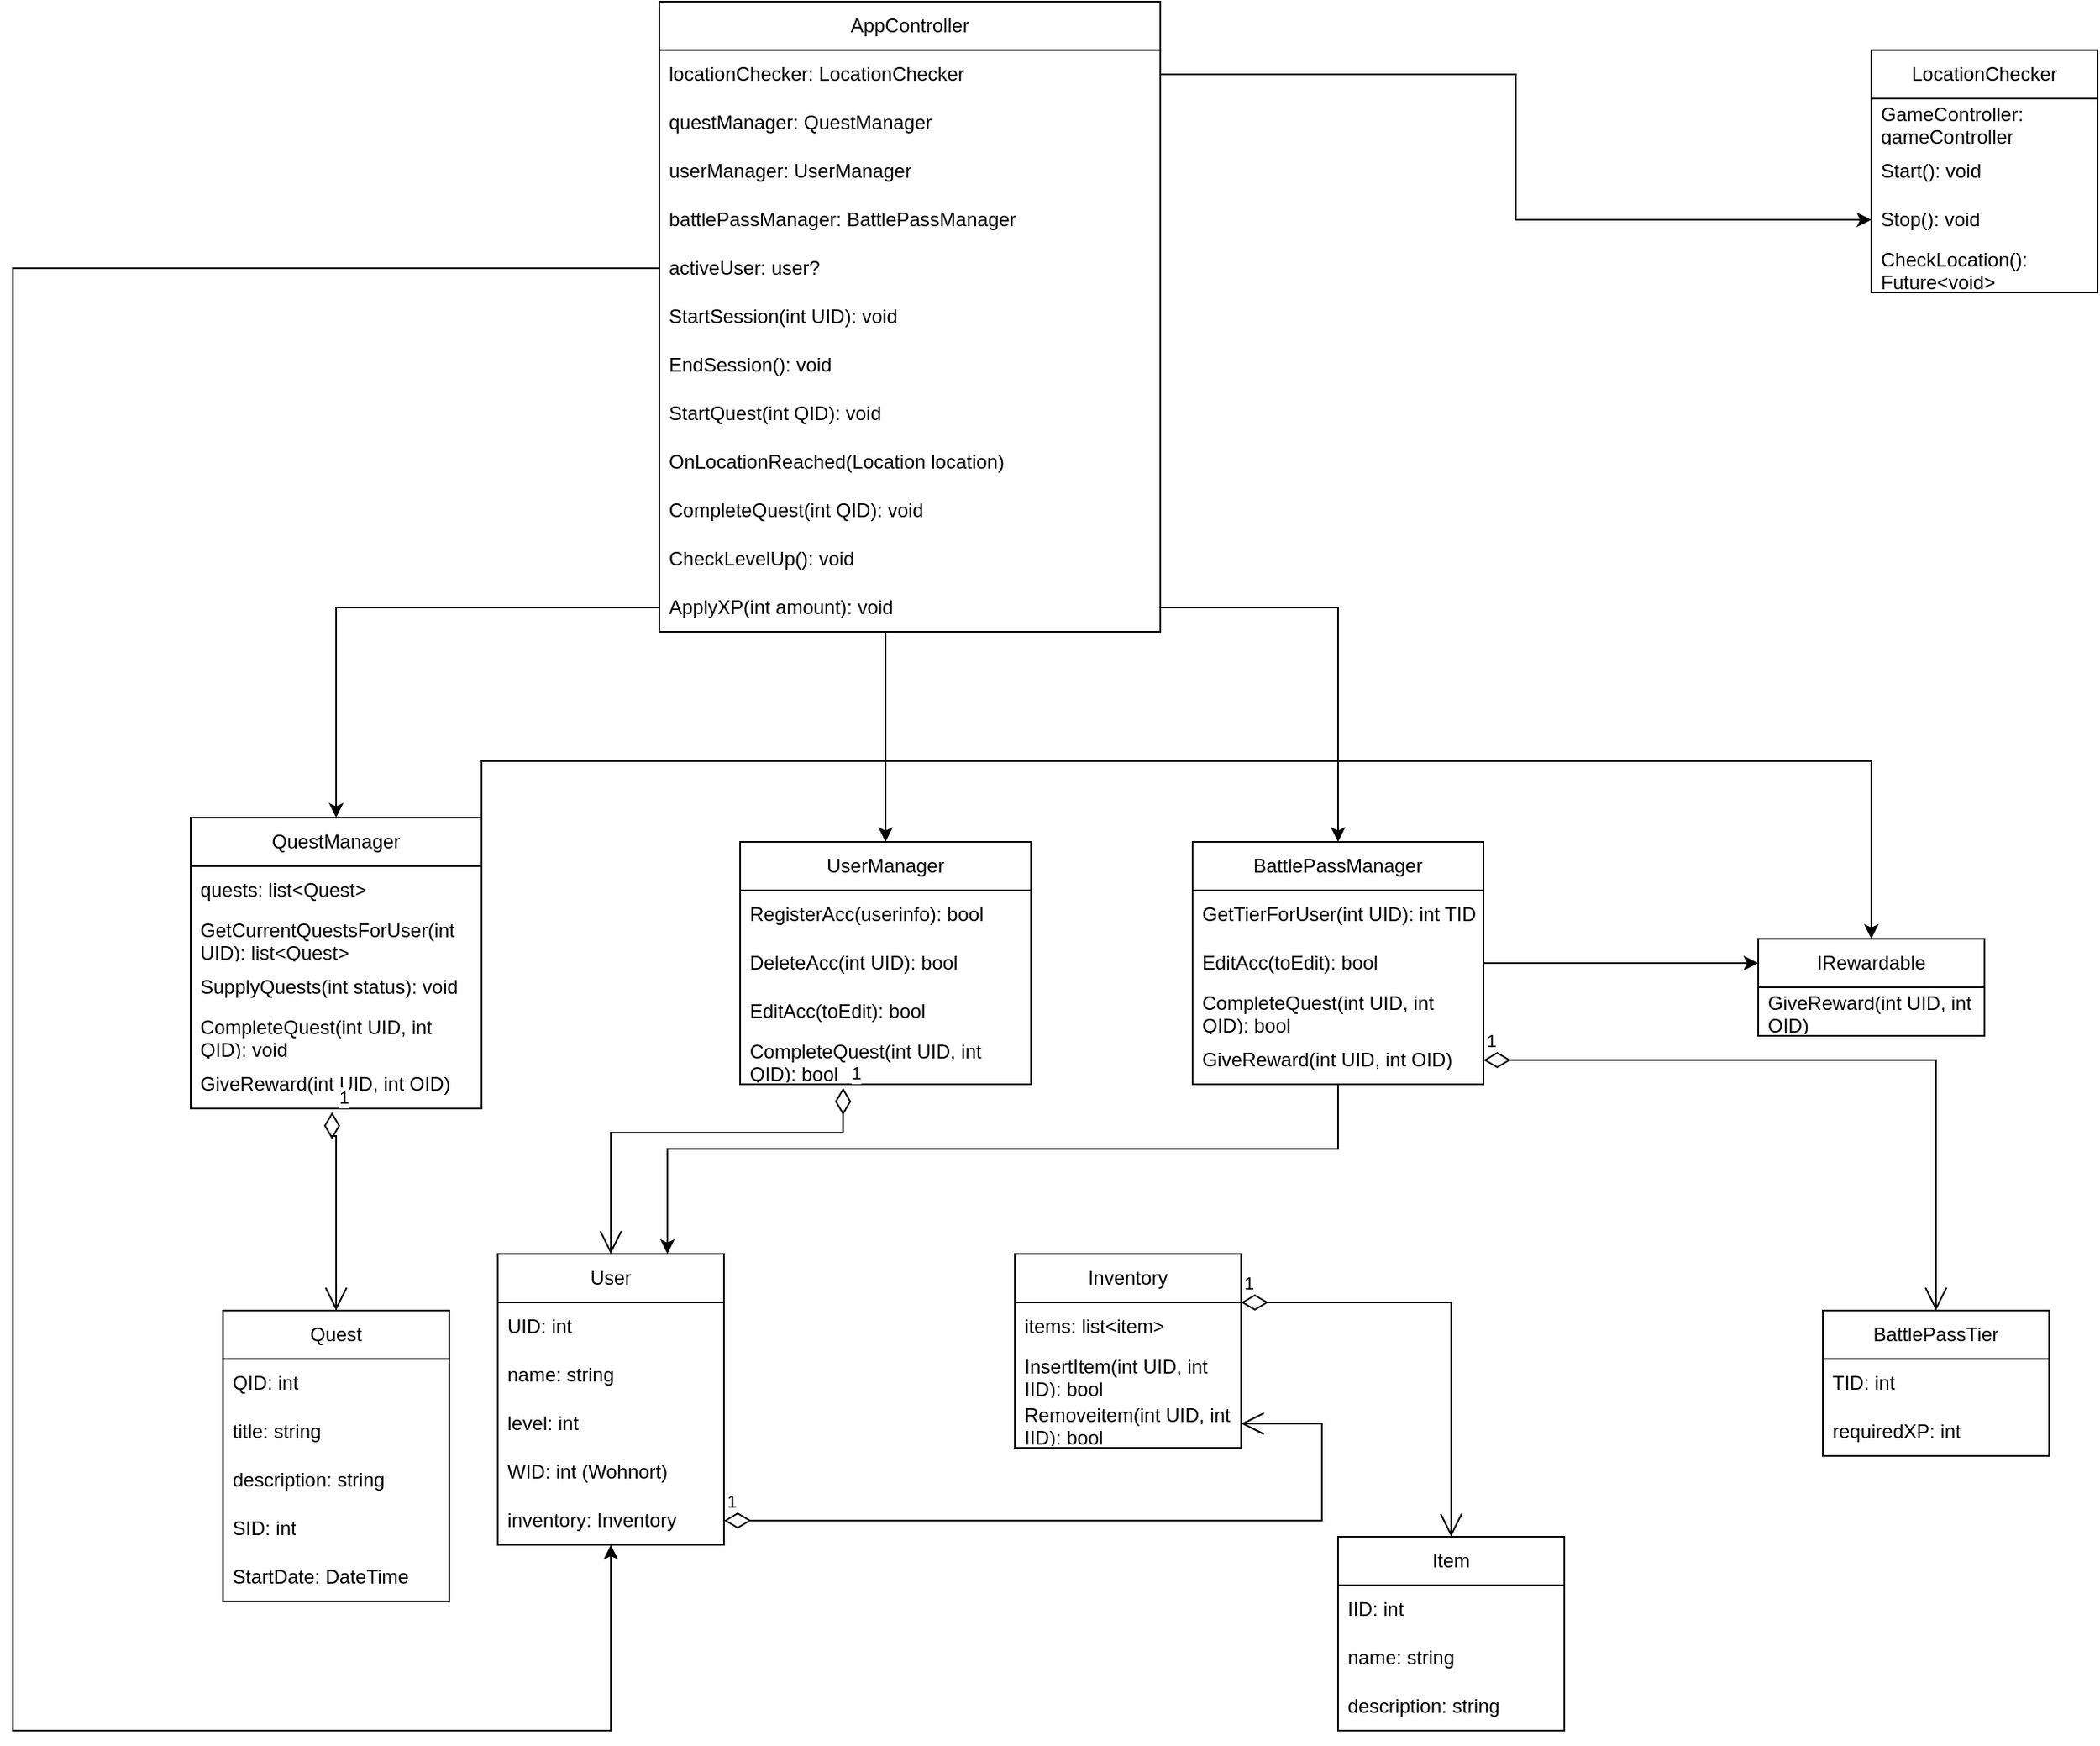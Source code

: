 <mxfile version="26.2.14">
  <diagram id="C5RBs43oDa-KdzZeNtuy" name="Page-1">
    <mxGraphModel dx="3029" dy="2420" grid="1" gridSize="10" guides="1" tooltips="1" connect="1" arrows="1" fold="1" page="1" pageScale="1" pageWidth="827" pageHeight="1169" math="0" shadow="0">
      <root>
        <mxCell id="WIyWlLk6GJQsqaUBKTNV-0" />
        <mxCell id="WIyWlLk6GJQsqaUBKTNV-1" parent="WIyWlLk6GJQsqaUBKTNV-0" />
        <mxCell id="ZzZtslOyhB7KWZk2UaQJ-0" value="Quest" style="swimlane;fontStyle=0;childLayout=stackLayout;horizontal=1;startSize=30;horizontalStack=0;resizeParent=1;resizeParentMax=0;resizeLast=0;collapsible=1;marginBottom=0;whiteSpace=wrap;html=1;" vertex="1" parent="WIyWlLk6GJQsqaUBKTNV-1">
          <mxGeometry x="20" y="620" width="140" height="180" as="geometry" />
        </mxCell>
        <mxCell id="ZzZtslOyhB7KWZk2UaQJ-1" value="QID: int" style="text;strokeColor=none;fillColor=none;align=left;verticalAlign=middle;spacingLeft=4;spacingRight=4;overflow=hidden;points=[[0,0.5],[1,0.5]];portConstraint=eastwest;rotatable=0;whiteSpace=wrap;html=1;" vertex="1" parent="ZzZtslOyhB7KWZk2UaQJ-0">
          <mxGeometry y="30" width="140" height="30" as="geometry" />
        </mxCell>
        <mxCell id="ZzZtslOyhB7KWZk2UaQJ-2" value="title: string" style="text;strokeColor=none;fillColor=none;align=left;verticalAlign=middle;spacingLeft=4;spacingRight=4;overflow=hidden;points=[[0,0.5],[1,0.5]];portConstraint=eastwest;rotatable=0;whiteSpace=wrap;html=1;" vertex="1" parent="ZzZtslOyhB7KWZk2UaQJ-0">
          <mxGeometry y="60" width="140" height="30" as="geometry" />
        </mxCell>
        <mxCell id="ZzZtslOyhB7KWZk2UaQJ-3" value="description: string" style="text;strokeColor=none;fillColor=none;align=left;verticalAlign=middle;spacingLeft=4;spacingRight=4;overflow=hidden;points=[[0,0.5],[1,0.5]];portConstraint=eastwest;rotatable=0;whiteSpace=wrap;html=1;" vertex="1" parent="ZzZtslOyhB7KWZk2UaQJ-0">
          <mxGeometry y="90" width="140" height="30" as="geometry" />
        </mxCell>
        <mxCell id="ZzZtslOyhB7KWZk2UaQJ-9" value="SID: int" style="text;strokeColor=none;fillColor=none;align=left;verticalAlign=middle;spacingLeft=4;spacingRight=4;overflow=hidden;points=[[0,0.5],[1,0.5]];portConstraint=eastwest;rotatable=0;whiteSpace=wrap;html=1;" vertex="1" parent="ZzZtslOyhB7KWZk2UaQJ-0">
          <mxGeometry y="120" width="140" height="30" as="geometry" />
        </mxCell>
        <mxCell id="ZzZtslOyhB7KWZk2UaQJ-22" value="StartDate: DateTime" style="text;strokeColor=none;fillColor=none;align=left;verticalAlign=middle;spacingLeft=4;spacingRight=4;overflow=hidden;points=[[0,0.5],[1,0.5]];portConstraint=eastwest;rotatable=0;whiteSpace=wrap;html=1;" vertex="1" parent="ZzZtslOyhB7KWZk2UaQJ-0">
          <mxGeometry y="150" width="140" height="30" as="geometry" />
        </mxCell>
        <mxCell id="ZzZtslOyhB7KWZk2UaQJ-103" style="edgeStyle=orthogonalEdgeStyle;rounded=0;orthogonalLoop=1;jettySize=auto;html=1;exitX=1;exitY=0.5;exitDx=0;exitDy=0;entryX=0.5;entryY=0;entryDx=0;entryDy=0;" edge="1" parent="WIyWlLk6GJQsqaUBKTNV-1" source="ZzZtslOyhB7KWZk2UaQJ-4" target="ZzZtslOyhB7KWZk2UaQJ-47">
          <mxGeometry relative="1" as="geometry">
            <mxPoint x="970" y="405.571" as="targetPoint" />
            <Array as="points">
              <mxPoint x="180" y="280" />
              <mxPoint x="1040" y="280" />
            </Array>
          </mxGeometry>
        </mxCell>
        <mxCell id="ZzZtslOyhB7KWZk2UaQJ-4" value="QuestManager" style="swimlane;fontStyle=0;childLayout=stackLayout;horizontal=1;startSize=30;horizontalStack=0;resizeParent=1;resizeParentMax=0;resizeLast=0;collapsible=1;marginBottom=0;whiteSpace=wrap;html=1;" vertex="1" parent="WIyWlLk6GJQsqaUBKTNV-1">
          <mxGeometry y="315" width="180" height="180" as="geometry" />
        </mxCell>
        <mxCell id="ZzZtslOyhB7KWZk2UaQJ-5" value="quests: list&amp;lt;Quest&amp;gt;" style="text;strokeColor=none;fillColor=none;align=left;verticalAlign=middle;spacingLeft=4;spacingRight=4;overflow=hidden;points=[[0,0.5],[1,0.5]];portConstraint=eastwest;rotatable=0;whiteSpace=wrap;html=1;" vertex="1" parent="ZzZtslOyhB7KWZk2UaQJ-4">
          <mxGeometry y="30" width="180" height="30" as="geometry" />
        </mxCell>
        <mxCell id="ZzZtslOyhB7KWZk2UaQJ-6" value="GetCurrentQuestsForUser(int UID): list&amp;lt;Quest&amp;gt;" style="text;strokeColor=none;fillColor=none;align=left;verticalAlign=middle;spacingLeft=4;spacingRight=4;overflow=hidden;points=[[0,0.5],[1,0.5]];portConstraint=eastwest;rotatable=0;whiteSpace=wrap;html=1;" vertex="1" parent="ZzZtslOyhB7KWZk2UaQJ-4">
          <mxGeometry y="60" width="180" height="30" as="geometry" />
        </mxCell>
        <mxCell id="ZzZtslOyhB7KWZk2UaQJ-23" value="SupplyQuests(int status): void" style="text;strokeColor=none;fillColor=none;align=left;verticalAlign=middle;spacingLeft=4;spacingRight=4;overflow=hidden;points=[[0,0.5],[1,0.5]];portConstraint=eastwest;rotatable=0;whiteSpace=wrap;html=1;" vertex="1" parent="ZzZtslOyhB7KWZk2UaQJ-4">
          <mxGeometry y="90" width="180" height="30" as="geometry" />
        </mxCell>
        <mxCell id="ZzZtslOyhB7KWZk2UaQJ-24" value="CompleteQuest(int UID, int QID): void" style="text;strokeColor=none;fillColor=none;align=left;verticalAlign=middle;spacingLeft=4;spacingRight=4;overflow=hidden;points=[[0,0.5],[1,0.5]];portConstraint=eastwest;rotatable=0;whiteSpace=wrap;html=1;" vertex="1" parent="ZzZtslOyhB7KWZk2UaQJ-4">
          <mxGeometry y="120" width="180" height="30" as="geometry" />
        </mxCell>
        <mxCell id="ZzZtslOyhB7KWZk2UaQJ-66" value="GiveReward(int UID, int OID)" style="text;strokeColor=none;fillColor=none;align=left;verticalAlign=middle;spacingLeft=4;spacingRight=4;overflow=hidden;points=[[0,0.5],[1,0.5]];portConstraint=eastwest;rotatable=0;whiteSpace=wrap;html=1;" vertex="1" parent="ZzZtslOyhB7KWZk2UaQJ-4">
          <mxGeometry y="150" width="180" height="30" as="geometry" />
        </mxCell>
        <mxCell id="ZzZtslOyhB7KWZk2UaQJ-25" value="User" style="swimlane;fontStyle=0;childLayout=stackLayout;horizontal=1;startSize=30;horizontalStack=0;resizeParent=1;resizeParentMax=0;resizeLast=0;collapsible=1;marginBottom=0;whiteSpace=wrap;html=1;" vertex="1" parent="WIyWlLk6GJQsqaUBKTNV-1">
          <mxGeometry x="190" y="585" width="140" height="180" as="geometry" />
        </mxCell>
        <mxCell id="ZzZtslOyhB7KWZk2UaQJ-26" value="UID: int" style="text;strokeColor=none;fillColor=none;align=left;verticalAlign=middle;spacingLeft=4;spacingRight=4;overflow=hidden;points=[[0,0.5],[1,0.5]];portConstraint=eastwest;rotatable=0;whiteSpace=wrap;html=1;" vertex="1" parent="ZzZtslOyhB7KWZk2UaQJ-25">
          <mxGeometry y="30" width="140" height="30" as="geometry" />
        </mxCell>
        <mxCell id="ZzZtslOyhB7KWZk2UaQJ-27" value="name: string" style="text;strokeColor=none;fillColor=none;align=left;verticalAlign=middle;spacingLeft=4;spacingRight=4;overflow=hidden;points=[[0,0.5],[1,0.5]];portConstraint=eastwest;rotatable=0;whiteSpace=wrap;html=1;" vertex="1" parent="ZzZtslOyhB7KWZk2UaQJ-25">
          <mxGeometry y="60" width="140" height="30" as="geometry" />
        </mxCell>
        <mxCell id="ZzZtslOyhB7KWZk2UaQJ-28" value="level: int" style="text;strokeColor=none;fillColor=none;align=left;verticalAlign=middle;spacingLeft=4;spacingRight=4;overflow=hidden;points=[[0,0.5],[1,0.5]];portConstraint=eastwest;rotatable=0;whiteSpace=wrap;html=1;" vertex="1" parent="ZzZtslOyhB7KWZk2UaQJ-25">
          <mxGeometry y="90" width="140" height="30" as="geometry" />
        </mxCell>
        <mxCell id="ZzZtslOyhB7KWZk2UaQJ-29" value="WID: int (Wohnort)" style="text;strokeColor=none;fillColor=none;align=left;verticalAlign=middle;spacingLeft=4;spacingRight=4;overflow=hidden;points=[[0,0.5],[1,0.5]];portConstraint=eastwest;rotatable=0;whiteSpace=wrap;html=1;" vertex="1" parent="ZzZtslOyhB7KWZk2UaQJ-25">
          <mxGeometry y="120" width="140" height="30" as="geometry" />
        </mxCell>
        <mxCell id="ZzZtslOyhB7KWZk2UaQJ-30" value="inventory: Inventory" style="text;strokeColor=none;fillColor=none;align=left;verticalAlign=middle;spacingLeft=4;spacingRight=4;overflow=hidden;points=[[0,0.5],[1,0.5]];portConstraint=eastwest;rotatable=0;whiteSpace=wrap;html=1;" vertex="1" parent="ZzZtslOyhB7KWZk2UaQJ-25">
          <mxGeometry y="150" width="140" height="30" as="geometry" />
        </mxCell>
        <mxCell id="ZzZtslOyhB7KWZk2UaQJ-32" value="Item" style="swimlane;fontStyle=0;childLayout=stackLayout;horizontal=1;startSize=30;horizontalStack=0;resizeParent=1;resizeParentMax=0;resizeLast=0;collapsible=1;marginBottom=0;whiteSpace=wrap;html=1;" vertex="1" parent="WIyWlLk6GJQsqaUBKTNV-1">
          <mxGeometry x="710" y="760" width="140" height="120" as="geometry" />
        </mxCell>
        <mxCell id="ZzZtslOyhB7KWZk2UaQJ-33" value="IID: int" style="text;strokeColor=none;fillColor=none;align=left;verticalAlign=middle;spacingLeft=4;spacingRight=4;overflow=hidden;points=[[0,0.5],[1,0.5]];portConstraint=eastwest;rotatable=0;whiteSpace=wrap;html=1;" vertex="1" parent="ZzZtslOyhB7KWZk2UaQJ-32">
          <mxGeometry y="30" width="140" height="30" as="geometry" />
        </mxCell>
        <mxCell id="ZzZtslOyhB7KWZk2UaQJ-34" value="name: string" style="text;strokeColor=none;fillColor=none;align=left;verticalAlign=middle;spacingLeft=4;spacingRight=4;overflow=hidden;points=[[0,0.5],[1,0.5]];portConstraint=eastwest;rotatable=0;whiteSpace=wrap;html=1;" vertex="1" parent="ZzZtslOyhB7KWZk2UaQJ-32">
          <mxGeometry y="60" width="140" height="30" as="geometry" />
        </mxCell>
        <mxCell id="ZzZtslOyhB7KWZk2UaQJ-35" value="description: string" style="text;strokeColor=none;fillColor=none;align=left;verticalAlign=middle;spacingLeft=4;spacingRight=4;overflow=hidden;points=[[0,0.5],[1,0.5]];portConstraint=eastwest;rotatable=0;whiteSpace=wrap;html=1;" vertex="1" parent="ZzZtslOyhB7KWZk2UaQJ-32">
          <mxGeometry y="90" width="140" height="30" as="geometry" />
        </mxCell>
        <mxCell id="ZzZtslOyhB7KWZk2UaQJ-38" value="Inventory" style="swimlane;fontStyle=0;childLayout=stackLayout;horizontal=1;startSize=30;horizontalStack=0;resizeParent=1;resizeParentMax=0;resizeLast=0;collapsible=1;marginBottom=0;whiteSpace=wrap;html=1;" vertex="1" parent="WIyWlLk6GJQsqaUBKTNV-1">
          <mxGeometry x="510" y="585" width="140" height="120" as="geometry" />
        </mxCell>
        <mxCell id="ZzZtslOyhB7KWZk2UaQJ-39" value="items: list&amp;lt;item&amp;gt;" style="text;strokeColor=none;fillColor=none;align=left;verticalAlign=middle;spacingLeft=4;spacingRight=4;overflow=hidden;points=[[0,0.5],[1,0.5]];portConstraint=eastwest;rotatable=0;whiteSpace=wrap;html=1;" vertex="1" parent="ZzZtslOyhB7KWZk2UaQJ-38">
          <mxGeometry y="30" width="140" height="30" as="geometry" />
        </mxCell>
        <mxCell id="ZzZtslOyhB7KWZk2UaQJ-41" value="&lt;div&gt;InsertItem(int UID, int IID): bool&lt;/div&gt;" style="text;strokeColor=none;fillColor=none;align=left;verticalAlign=middle;spacingLeft=4;spacingRight=4;overflow=hidden;points=[[0,0.5],[1,0.5]];portConstraint=eastwest;rotatable=0;whiteSpace=wrap;html=1;" vertex="1" parent="ZzZtslOyhB7KWZk2UaQJ-38">
          <mxGeometry y="60" width="140" height="30" as="geometry" />
        </mxCell>
        <mxCell id="ZzZtslOyhB7KWZk2UaQJ-42" value="Removeitem(int UID, int IID): bool" style="text;strokeColor=none;fillColor=none;align=left;verticalAlign=middle;spacingLeft=4;spacingRight=4;overflow=hidden;points=[[0,0.5],[1,0.5]];portConstraint=eastwest;rotatable=0;whiteSpace=wrap;html=1;" vertex="1" parent="ZzZtslOyhB7KWZk2UaQJ-38">
          <mxGeometry y="90" width="140" height="30" as="geometry" />
        </mxCell>
        <mxCell id="ZzZtslOyhB7KWZk2UaQJ-43" value="BattlePassTier" style="swimlane;fontStyle=0;childLayout=stackLayout;horizontal=1;startSize=30;horizontalStack=0;resizeParent=1;resizeParentMax=0;resizeLast=0;collapsible=1;marginBottom=0;whiteSpace=wrap;html=1;" vertex="1" parent="WIyWlLk6GJQsqaUBKTNV-1">
          <mxGeometry x="1010" y="620" width="140" height="90" as="geometry" />
        </mxCell>
        <mxCell id="ZzZtslOyhB7KWZk2UaQJ-44" value="TID: int" style="text;strokeColor=none;fillColor=none;align=left;verticalAlign=middle;spacingLeft=4;spacingRight=4;overflow=hidden;points=[[0,0.5],[1,0.5]];portConstraint=eastwest;rotatable=0;whiteSpace=wrap;html=1;" vertex="1" parent="ZzZtslOyhB7KWZk2UaQJ-43">
          <mxGeometry y="30" width="140" height="30" as="geometry" />
        </mxCell>
        <mxCell id="ZzZtslOyhB7KWZk2UaQJ-45" value="requiredXP: int" style="text;strokeColor=none;fillColor=none;align=left;verticalAlign=middle;spacingLeft=4;spacingRight=4;overflow=hidden;points=[[0,0.5],[1,0.5]];portConstraint=eastwest;rotatable=0;whiteSpace=wrap;html=1;" vertex="1" parent="ZzZtslOyhB7KWZk2UaQJ-43">
          <mxGeometry y="60" width="140" height="30" as="geometry" />
        </mxCell>
        <mxCell id="ZzZtslOyhB7KWZk2UaQJ-47" value="IRewardable" style="swimlane;fontStyle=0;childLayout=stackLayout;horizontal=1;startSize=30;horizontalStack=0;resizeParent=1;resizeParentMax=0;resizeLast=0;collapsible=1;marginBottom=0;whiteSpace=wrap;html=1;" vertex="1" parent="WIyWlLk6GJQsqaUBKTNV-1">
          <mxGeometry x="970" y="390" width="140" height="60" as="geometry" />
        </mxCell>
        <mxCell id="ZzZtslOyhB7KWZk2UaQJ-48" value="GiveReward(int UID, int OID)" style="text;strokeColor=none;fillColor=none;align=left;verticalAlign=middle;spacingLeft=4;spacingRight=4;overflow=hidden;points=[[0,0.5],[1,0.5]];portConstraint=eastwest;rotatable=0;whiteSpace=wrap;html=1;" vertex="1" parent="ZzZtslOyhB7KWZk2UaQJ-47">
          <mxGeometry y="30" width="140" height="30" as="geometry" />
        </mxCell>
        <mxCell id="ZzZtslOyhB7KWZk2UaQJ-51" value="UserManager" style="swimlane;fontStyle=0;childLayout=stackLayout;horizontal=1;startSize=30;horizontalStack=0;resizeParent=1;resizeParentMax=0;resizeLast=0;collapsible=1;marginBottom=0;whiteSpace=wrap;html=1;" vertex="1" parent="WIyWlLk6GJQsqaUBKTNV-1">
          <mxGeometry x="340" y="330" width="180" height="150" as="geometry" />
        </mxCell>
        <mxCell id="ZzZtslOyhB7KWZk2UaQJ-52" value="RegisterAcc(userinfo): bool" style="text;strokeColor=none;fillColor=none;align=left;verticalAlign=middle;spacingLeft=4;spacingRight=4;overflow=hidden;points=[[0,0.5],[1,0.5]];portConstraint=eastwest;rotatable=0;whiteSpace=wrap;html=1;" vertex="1" parent="ZzZtslOyhB7KWZk2UaQJ-51">
          <mxGeometry y="30" width="180" height="30" as="geometry" />
        </mxCell>
        <mxCell id="ZzZtslOyhB7KWZk2UaQJ-53" value="DeleteAcc(int UID): bool" style="text;strokeColor=none;fillColor=none;align=left;verticalAlign=middle;spacingLeft=4;spacingRight=4;overflow=hidden;points=[[0,0.5],[1,0.5]];portConstraint=eastwest;rotatable=0;whiteSpace=wrap;html=1;" vertex="1" parent="ZzZtslOyhB7KWZk2UaQJ-51">
          <mxGeometry y="60" width="180" height="30" as="geometry" />
        </mxCell>
        <mxCell id="ZzZtslOyhB7KWZk2UaQJ-54" value="EditAcc(toEdit): bool" style="text;strokeColor=none;fillColor=none;align=left;verticalAlign=middle;spacingLeft=4;spacingRight=4;overflow=hidden;points=[[0,0.5],[1,0.5]];portConstraint=eastwest;rotatable=0;whiteSpace=wrap;html=1;" vertex="1" parent="ZzZtslOyhB7KWZk2UaQJ-51">
          <mxGeometry y="90" width="180" height="30" as="geometry" />
        </mxCell>
        <mxCell id="ZzZtslOyhB7KWZk2UaQJ-55" value="CompleteQuest(int UID, int QID): bool" style="text;strokeColor=none;fillColor=none;align=left;verticalAlign=middle;spacingLeft=4;spacingRight=4;overflow=hidden;points=[[0,0.5],[1,0.5]];portConstraint=eastwest;rotatable=0;whiteSpace=wrap;html=1;" vertex="1" parent="ZzZtslOyhB7KWZk2UaQJ-51">
          <mxGeometry y="120" width="180" height="30" as="geometry" />
        </mxCell>
        <mxCell id="ZzZtslOyhB7KWZk2UaQJ-97" style="edgeStyle=orthogonalEdgeStyle;rounded=0;orthogonalLoop=1;jettySize=auto;html=1;entryX=0.75;entryY=0;entryDx=0;entryDy=0;" edge="1" parent="WIyWlLk6GJQsqaUBKTNV-1" source="ZzZtslOyhB7KWZk2UaQJ-56" target="ZzZtslOyhB7KWZk2UaQJ-25">
          <mxGeometry relative="1" as="geometry">
            <Array as="points">
              <mxPoint x="710" y="520" />
              <mxPoint x="295" y="520" />
            </Array>
          </mxGeometry>
        </mxCell>
        <mxCell id="ZzZtslOyhB7KWZk2UaQJ-56" value="BattlePassManager" style="swimlane;fontStyle=0;childLayout=stackLayout;horizontal=1;startSize=30;horizontalStack=0;resizeParent=1;resizeParentMax=0;resizeLast=0;collapsible=1;marginBottom=0;whiteSpace=wrap;html=1;" vertex="1" parent="WIyWlLk6GJQsqaUBKTNV-1">
          <mxGeometry x="620" y="330" width="180" height="150" as="geometry" />
        </mxCell>
        <mxCell id="ZzZtslOyhB7KWZk2UaQJ-57" value="GetTierForUser(int UID): int TID" style="text;strokeColor=none;fillColor=none;align=left;verticalAlign=middle;spacingLeft=4;spacingRight=4;overflow=hidden;points=[[0,0.5],[1,0.5]];portConstraint=eastwest;rotatable=0;whiteSpace=wrap;html=1;" vertex="1" parent="ZzZtslOyhB7KWZk2UaQJ-56">
          <mxGeometry y="30" width="180" height="30" as="geometry" />
        </mxCell>
        <mxCell id="ZzZtslOyhB7KWZk2UaQJ-59" value="EditAcc(toEdit): bool" style="text;strokeColor=none;fillColor=none;align=left;verticalAlign=middle;spacingLeft=4;spacingRight=4;overflow=hidden;points=[[0,0.5],[1,0.5]];portConstraint=eastwest;rotatable=0;whiteSpace=wrap;html=1;" vertex="1" parent="ZzZtslOyhB7KWZk2UaQJ-56">
          <mxGeometry y="60" width="180" height="30" as="geometry" />
        </mxCell>
        <mxCell id="ZzZtslOyhB7KWZk2UaQJ-60" value="CompleteQuest(int UID, int QID): bool" style="text;strokeColor=none;fillColor=none;align=left;verticalAlign=middle;spacingLeft=4;spacingRight=4;overflow=hidden;points=[[0,0.5],[1,0.5]];portConstraint=eastwest;rotatable=0;whiteSpace=wrap;html=1;" vertex="1" parent="ZzZtslOyhB7KWZk2UaQJ-56">
          <mxGeometry y="90" width="180" height="30" as="geometry" />
        </mxCell>
        <mxCell id="ZzZtslOyhB7KWZk2UaQJ-67" value="GiveReward(int UID, int OID)" style="text;strokeColor=none;fillColor=none;align=left;verticalAlign=middle;spacingLeft=4;spacingRight=4;overflow=hidden;points=[[0,0.5],[1,0.5]];portConstraint=eastwest;rotatable=0;whiteSpace=wrap;html=1;" vertex="1" parent="ZzZtslOyhB7KWZk2UaQJ-56">
          <mxGeometry y="120" width="180" height="30" as="geometry" />
        </mxCell>
        <mxCell id="ZzZtslOyhB7KWZk2UaQJ-68" value="AppController" style="swimlane;fontStyle=0;childLayout=stackLayout;horizontal=1;startSize=30;horizontalStack=0;resizeParent=1;resizeParentMax=0;resizeLast=0;collapsible=1;marginBottom=0;whiteSpace=wrap;html=1;" vertex="1" parent="WIyWlLk6GJQsqaUBKTNV-1">
          <mxGeometry x="290" y="-190" width="310" height="390" as="geometry" />
        </mxCell>
        <mxCell id="ZzZtslOyhB7KWZk2UaQJ-69" value="locationChecker: LocationChecker" style="text;strokeColor=none;fillColor=none;align=left;verticalAlign=middle;spacingLeft=4;spacingRight=4;overflow=hidden;points=[[0,0.5],[1,0.5]];portConstraint=eastwest;rotatable=0;whiteSpace=wrap;html=1;" vertex="1" parent="ZzZtslOyhB7KWZk2UaQJ-68">
          <mxGeometry y="30" width="310" height="30" as="geometry" />
        </mxCell>
        <mxCell id="ZzZtslOyhB7KWZk2UaQJ-72" value="questManager: QuestManager" style="text;strokeColor=none;fillColor=none;align=left;verticalAlign=middle;spacingLeft=4;spacingRight=4;overflow=hidden;points=[[0,0.5],[1,0.5]];portConstraint=eastwest;rotatable=0;whiteSpace=wrap;html=1;" vertex="1" parent="ZzZtslOyhB7KWZk2UaQJ-68">
          <mxGeometry y="60" width="310" height="30" as="geometry" />
        </mxCell>
        <mxCell id="ZzZtslOyhB7KWZk2UaQJ-74" value="userManager: UserManager" style="text;strokeColor=none;fillColor=none;align=left;verticalAlign=middle;spacingLeft=4;spacingRight=4;overflow=hidden;points=[[0,0.5],[1,0.5]];portConstraint=eastwest;rotatable=0;whiteSpace=wrap;html=1;" vertex="1" parent="ZzZtslOyhB7KWZk2UaQJ-68">
          <mxGeometry y="90" width="310" height="30" as="geometry" />
        </mxCell>
        <mxCell id="ZzZtslOyhB7KWZk2UaQJ-73" value="battlePassManager: BattlePassManager" style="text;strokeColor=none;fillColor=none;align=left;verticalAlign=middle;spacingLeft=4;spacingRight=4;overflow=hidden;points=[[0,0.5],[1,0.5]];portConstraint=eastwest;rotatable=0;whiteSpace=wrap;html=1;" vertex="1" parent="ZzZtslOyhB7KWZk2UaQJ-68">
          <mxGeometry y="120" width="310" height="30" as="geometry" />
        </mxCell>
        <mxCell id="ZzZtslOyhB7KWZk2UaQJ-77" value="activeUser: user?" style="text;strokeColor=none;fillColor=none;align=left;verticalAlign=middle;spacingLeft=4;spacingRight=4;overflow=hidden;points=[[0,0.5],[1,0.5]];portConstraint=eastwest;rotatable=0;whiteSpace=wrap;html=1;" vertex="1" parent="ZzZtslOyhB7KWZk2UaQJ-68">
          <mxGeometry y="150" width="310" height="30" as="geometry" />
        </mxCell>
        <mxCell id="ZzZtslOyhB7KWZk2UaQJ-75" value="StartSession(int UID): void" style="text;strokeColor=none;fillColor=none;align=left;verticalAlign=middle;spacingLeft=4;spacingRight=4;overflow=hidden;points=[[0,0.5],[1,0.5]];portConstraint=eastwest;rotatable=0;whiteSpace=wrap;html=1;" vertex="1" parent="ZzZtslOyhB7KWZk2UaQJ-68">
          <mxGeometry y="180" width="310" height="30" as="geometry" />
        </mxCell>
        <mxCell id="ZzZtslOyhB7KWZk2UaQJ-76" value="&lt;div&gt;EndSession(): void&lt;/div&gt;" style="text;strokeColor=none;fillColor=none;align=left;verticalAlign=middle;spacingLeft=4;spacingRight=4;overflow=hidden;points=[[0,0.5],[1,0.5]];portConstraint=eastwest;rotatable=0;whiteSpace=wrap;html=1;" vertex="1" parent="ZzZtslOyhB7KWZk2UaQJ-68">
          <mxGeometry y="210" width="310" height="30" as="geometry" />
        </mxCell>
        <mxCell id="ZzZtslOyhB7KWZk2UaQJ-70" value="StartQuest(int QID): void" style="text;strokeColor=none;fillColor=none;align=left;verticalAlign=middle;spacingLeft=4;spacingRight=4;overflow=hidden;points=[[0,0.5],[1,0.5]];portConstraint=eastwest;rotatable=0;whiteSpace=wrap;html=1;" vertex="1" parent="ZzZtslOyhB7KWZk2UaQJ-68">
          <mxGeometry y="240" width="310" height="30" as="geometry" />
        </mxCell>
        <mxCell id="ZzZtslOyhB7KWZk2UaQJ-81" value="OnLocationReached(Location location)" style="text;strokeColor=none;fillColor=none;align=left;verticalAlign=middle;spacingLeft=4;spacingRight=4;overflow=hidden;points=[[0,0.5],[1,0.5]];portConstraint=eastwest;rotatable=0;whiteSpace=wrap;html=1;" vertex="1" parent="ZzZtslOyhB7KWZk2UaQJ-68">
          <mxGeometry y="270" width="310" height="30" as="geometry" />
        </mxCell>
        <mxCell id="ZzZtslOyhB7KWZk2UaQJ-80" value="CompleteQuest(int QID): void" style="text;strokeColor=none;fillColor=none;align=left;verticalAlign=middle;spacingLeft=4;spacingRight=4;overflow=hidden;points=[[0,0.5],[1,0.5]];portConstraint=eastwest;rotatable=0;whiteSpace=wrap;html=1;" vertex="1" parent="ZzZtslOyhB7KWZk2UaQJ-68">
          <mxGeometry y="300" width="310" height="30" as="geometry" />
        </mxCell>
        <mxCell id="ZzZtslOyhB7KWZk2UaQJ-79" value="CheckLevelUp(): void" style="text;strokeColor=none;fillColor=none;align=left;verticalAlign=middle;spacingLeft=4;spacingRight=4;overflow=hidden;points=[[0,0.5],[1,0.5]];portConstraint=eastwest;rotatable=0;whiteSpace=wrap;html=1;" vertex="1" parent="ZzZtslOyhB7KWZk2UaQJ-68">
          <mxGeometry y="330" width="310" height="30" as="geometry" />
        </mxCell>
        <mxCell id="ZzZtslOyhB7KWZk2UaQJ-83" value="ApplyXP(int amount): void" style="text;strokeColor=none;fillColor=none;align=left;verticalAlign=middle;spacingLeft=4;spacingRight=4;overflow=hidden;points=[[0,0.5],[1,0.5]];portConstraint=eastwest;rotatable=0;whiteSpace=wrap;html=1;" vertex="1" parent="ZzZtslOyhB7KWZk2UaQJ-68">
          <mxGeometry y="360" width="310" height="30" as="geometry" />
        </mxCell>
        <mxCell id="ZzZtslOyhB7KWZk2UaQJ-84" value="LocationChecker" style="swimlane;fontStyle=0;childLayout=stackLayout;horizontal=1;startSize=30;horizontalStack=0;resizeParent=1;resizeParentMax=0;resizeLast=0;collapsible=1;marginBottom=0;whiteSpace=wrap;html=1;" vertex="1" parent="WIyWlLk6GJQsqaUBKTNV-1">
          <mxGeometry x="1040" y="-160" width="140" height="150" as="geometry" />
        </mxCell>
        <mxCell id="ZzZtslOyhB7KWZk2UaQJ-85" value="GameController: gameController" style="text;strokeColor=none;fillColor=none;align=left;verticalAlign=middle;spacingLeft=4;spacingRight=4;overflow=hidden;points=[[0,0.5],[1,0.5]];portConstraint=eastwest;rotatable=0;whiteSpace=wrap;html=1;" vertex="1" parent="ZzZtslOyhB7KWZk2UaQJ-84">
          <mxGeometry y="30" width="140" height="30" as="geometry" />
        </mxCell>
        <mxCell id="ZzZtslOyhB7KWZk2UaQJ-86" value="Start(): void" style="text;strokeColor=none;fillColor=none;align=left;verticalAlign=middle;spacingLeft=4;spacingRight=4;overflow=hidden;points=[[0,0.5],[1,0.5]];portConstraint=eastwest;rotatable=0;whiteSpace=wrap;html=1;" vertex="1" parent="ZzZtslOyhB7KWZk2UaQJ-84">
          <mxGeometry y="60" width="140" height="30" as="geometry" />
        </mxCell>
        <mxCell id="ZzZtslOyhB7KWZk2UaQJ-87" value="Stop(): void" style="text;strokeColor=none;fillColor=none;align=left;verticalAlign=middle;spacingLeft=4;spacingRight=4;overflow=hidden;points=[[0,0.5],[1,0.5]];portConstraint=eastwest;rotatable=0;whiteSpace=wrap;html=1;" vertex="1" parent="ZzZtslOyhB7KWZk2UaQJ-84">
          <mxGeometry y="90" width="140" height="30" as="geometry" />
        </mxCell>
        <mxCell id="ZzZtslOyhB7KWZk2UaQJ-88" value="CheckLocation(): Future&amp;lt;void&amp;gt;" style="text;strokeColor=none;fillColor=none;align=left;verticalAlign=middle;spacingLeft=4;spacingRight=4;overflow=hidden;points=[[0,0.5],[1,0.5]];portConstraint=eastwest;rotatable=0;whiteSpace=wrap;html=1;" vertex="1" parent="ZzZtslOyhB7KWZk2UaQJ-84">
          <mxGeometry y="120" width="140" height="30" as="geometry" />
        </mxCell>
        <mxCell id="ZzZtslOyhB7KWZk2UaQJ-89" style="edgeStyle=orthogonalEdgeStyle;rounded=0;orthogonalLoop=1;jettySize=auto;html=1;exitX=1;exitY=0.5;exitDx=0;exitDy=0;entryX=0.5;entryY=0;entryDx=0;entryDy=0;" edge="1" parent="WIyWlLk6GJQsqaUBKTNV-1" source="ZzZtslOyhB7KWZk2UaQJ-83" target="ZzZtslOyhB7KWZk2UaQJ-56">
          <mxGeometry relative="1" as="geometry" />
        </mxCell>
        <mxCell id="ZzZtslOyhB7KWZk2UaQJ-90" style="edgeStyle=orthogonalEdgeStyle;rounded=0;orthogonalLoop=1;jettySize=auto;html=1;exitX=0;exitY=0.5;exitDx=0;exitDy=0;entryX=0.5;entryY=0;entryDx=0;entryDy=0;" edge="1" parent="WIyWlLk6GJQsqaUBKTNV-1" source="ZzZtslOyhB7KWZk2UaQJ-83" target="ZzZtslOyhB7KWZk2UaQJ-4">
          <mxGeometry relative="1" as="geometry" />
        </mxCell>
        <mxCell id="ZzZtslOyhB7KWZk2UaQJ-91" style="edgeStyle=orthogonalEdgeStyle;rounded=0;orthogonalLoop=1;jettySize=auto;html=1;exitX=0;exitY=0.5;exitDx=0;exitDy=0;entryX=0.5;entryY=0;entryDx=0;entryDy=0;" edge="1" parent="WIyWlLk6GJQsqaUBKTNV-1" source="ZzZtslOyhB7KWZk2UaQJ-83" target="ZzZtslOyhB7KWZk2UaQJ-51">
          <mxGeometry relative="1" as="geometry">
            <Array as="points">
              <mxPoint x="290" y="200" />
              <mxPoint x="430" y="200" />
            </Array>
          </mxGeometry>
        </mxCell>
        <mxCell id="ZzZtslOyhB7KWZk2UaQJ-92" style="edgeStyle=orthogonalEdgeStyle;rounded=0;orthogonalLoop=1;jettySize=auto;html=1;exitX=1;exitY=0.5;exitDx=0;exitDy=0;" edge="1" parent="WIyWlLk6GJQsqaUBKTNV-1" source="ZzZtslOyhB7KWZk2UaQJ-69" target="ZzZtslOyhB7KWZk2UaQJ-87">
          <mxGeometry relative="1" as="geometry" />
        </mxCell>
        <mxCell id="ZzZtslOyhB7KWZk2UaQJ-93" style="edgeStyle=orthogonalEdgeStyle;rounded=0;orthogonalLoop=1;jettySize=auto;html=1;exitX=0;exitY=0.5;exitDx=0;exitDy=0;" edge="1" parent="WIyWlLk6GJQsqaUBKTNV-1" source="ZzZtslOyhB7KWZk2UaQJ-77" target="ZzZtslOyhB7KWZk2UaQJ-30">
          <mxGeometry relative="1" as="geometry">
            <Array as="points">
              <mxPoint x="-110" y="-25" />
              <mxPoint x="-110" y="880" />
              <mxPoint x="260" y="880" />
            </Array>
          </mxGeometry>
        </mxCell>
        <mxCell id="ZzZtslOyhB7KWZk2UaQJ-96" value="1" style="endArrow=open;html=1;endSize=12;startArrow=diamondThin;startSize=14;startFill=0;edgeStyle=orthogonalEdgeStyle;align=left;verticalAlign=bottom;rounded=0;exitX=1;exitY=0.5;exitDx=0;exitDy=0;entryX=1;entryY=0.5;entryDx=0;entryDy=0;" edge="1" parent="WIyWlLk6GJQsqaUBKTNV-1" source="ZzZtslOyhB7KWZk2UaQJ-30" target="ZzZtslOyhB7KWZk2UaQJ-42">
          <mxGeometry x="-1" y="3" relative="1" as="geometry">
            <mxPoint x="330" y="510" as="sourcePoint" />
            <mxPoint x="570" y="530" as="targetPoint" />
            <Array as="points">
              <mxPoint x="700" y="750" />
              <mxPoint x="700" y="690" />
            </Array>
          </mxGeometry>
        </mxCell>
        <mxCell id="ZzZtslOyhB7KWZk2UaQJ-98" value="1" style="endArrow=open;html=1;endSize=12;startArrow=diamondThin;startSize=14;startFill=0;edgeStyle=orthogonalEdgeStyle;align=left;verticalAlign=bottom;rounded=0;exitX=0.354;exitY=1.073;exitDx=0;exitDy=0;exitPerimeter=0;entryX=0.5;entryY=0;entryDx=0;entryDy=0;" edge="1" parent="WIyWlLk6GJQsqaUBKTNV-1" source="ZzZtslOyhB7KWZk2UaQJ-55" target="ZzZtslOyhB7KWZk2UaQJ-25">
          <mxGeometry x="-1" y="3" relative="1" as="geometry">
            <mxPoint x="410" y="490" as="sourcePoint" />
            <mxPoint x="570" y="490" as="targetPoint" />
            <Array as="points">
              <mxPoint x="404" y="510" />
              <mxPoint x="260" y="510" />
            </Array>
          </mxGeometry>
        </mxCell>
        <mxCell id="ZzZtslOyhB7KWZk2UaQJ-99" value="1" style="endArrow=open;html=1;endSize=12;startArrow=diamondThin;startSize=14;startFill=0;edgeStyle=orthogonalEdgeStyle;align=left;verticalAlign=bottom;rounded=0;exitX=0.486;exitY=1.073;exitDx=0;exitDy=0;exitPerimeter=0;entryX=0.5;entryY=0;entryDx=0;entryDy=0;" edge="1" parent="WIyWlLk6GJQsqaUBKTNV-1" source="ZzZtslOyhB7KWZk2UaQJ-66" target="ZzZtslOyhB7KWZk2UaQJ-0">
          <mxGeometry x="-1" y="3" relative="1" as="geometry">
            <mxPoint x="340" y="540" as="sourcePoint" />
            <mxPoint x="500" y="540" as="targetPoint" />
            <Array as="points">
              <mxPoint x="90" y="512" />
            </Array>
          </mxGeometry>
        </mxCell>
        <mxCell id="ZzZtslOyhB7KWZk2UaQJ-102" style="edgeStyle=orthogonalEdgeStyle;rounded=0;orthogonalLoop=1;jettySize=auto;html=1;exitX=1;exitY=0.5;exitDx=0;exitDy=0;entryX=0;entryY=0.25;entryDx=0;entryDy=0;" edge="1" parent="WIyWlLk6GJQsqaUBKTNV-1" source="ZzZtslOyhB7KWZk2UaQJ-59" target="ZzZtslOyhB7KWZk2UaQJ-47">
          <mxGeometry relative="1" as="geometry" />
        </mxCell>
        <mxCell id="ZzZtslOyhB7KWZk2UaQJ-105" value="1" style="endArrow=open;html=1;endSize=12;startArrow=diamondThin;startSize=14;startFill=0;edgeStyle=orthogonalEdgeStyle;align=left;verticalAlign=bottom;rounded=0;exitX=1;exitY=0.25;exitDx=0;exitDy=0;entryX=0.5;entryY=0;entryDx=0;entryDy=0;" edge="1" parent="WIyWlLk6GJQsqaUBKTNV-1" source="ZzZtslOyhB7KWZk2UaQJ-38" target="ZzZtslOyhB7KWZk2UaQJ-32">
          <mxGeometry x="-1" y="3" relative="1" as="geometry">
            <mxPoint x="390" y="550" as="sourcePoint" />
            <mxPoint x="550" y="550" as="targetPoint" />
          </mxGeometry>
        </mxCell>
        <mxCell id="ZzZtslOyhB7KWZk2UaQJ-106" value="1" style="endArrow=open;html=1;endSize=12;startArrow=diamondThin;startSize=14;startFill=0;edgeStyle=orthogonalEdgeStyle;align=left;verticalAlign=bottom;rounded=0;exitX=1;exitY=0.5;exitDx=0;exitDy=0;entryX=0.5;entryY=0;entryDx=0;entryDy=0;" edge="1" parent="WIyWlLk6GJQsqaUBKTNV-1" source="ZzZtslOyhB7KWZk2UaQJ-67" target="ZzZtslOyhB7KWZk2UaQJ-43">
          <mxGeometry x="-1" y="3" relative="1" as="geometry">
            <mxPoint x="900" y="680" as="sourcePoint" />
            <mxPoint x="1060" y="680" as="targetPoint" />
          </mxGeometry>
        </mxCell>
      </root>
    </mxGraphModel>
  </diagram>
</mxfile>
